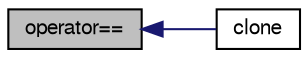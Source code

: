 digraph "operator=="
{
  bgcolor="transparent";
  edge [fontname="FreeSans",fontsize="10",labelfontname="FreeSans",labelfontsize="10"];
  node [fontname="FreeSans",fontsize="10",shape=record];
  rankdir="LR";
  Node2436 [label="operator==",height=0.2,width=0.4,color="black", fillcolor="grey75", style="filled", fontcolor="black"];
  Node2436 -> Node2437 [dir="back",color="midnightblue",fontsize="10",style="solid",fontname="FreeSans"];
  Node2437 [label="clone",height=0.2,width=0.4,color="black",URL="$a26370.html#ac02e29e9c5268438e822df9e58c4e069",tooltip="Construct and return a clone. "];
}
